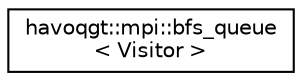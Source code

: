 digraph "Graphical Class Hierarchy"
{
  edge [fontname="Helvetica",fontsize="10",labelfontname="Helvetica",labelfontsize="10"];
  node [fontname="Helvetica",fontsize="10",shape=record];
  rankdir="LR";
  Node1 [label="havoqgt::mpi::bfs_queue\l\< Visitor \>",height=0.2,width=0.4,color="black", fillcolor="white", style="filled",URL="$classhavoqgt_1_1mpi_1_1bfs__queue.html"];
}
